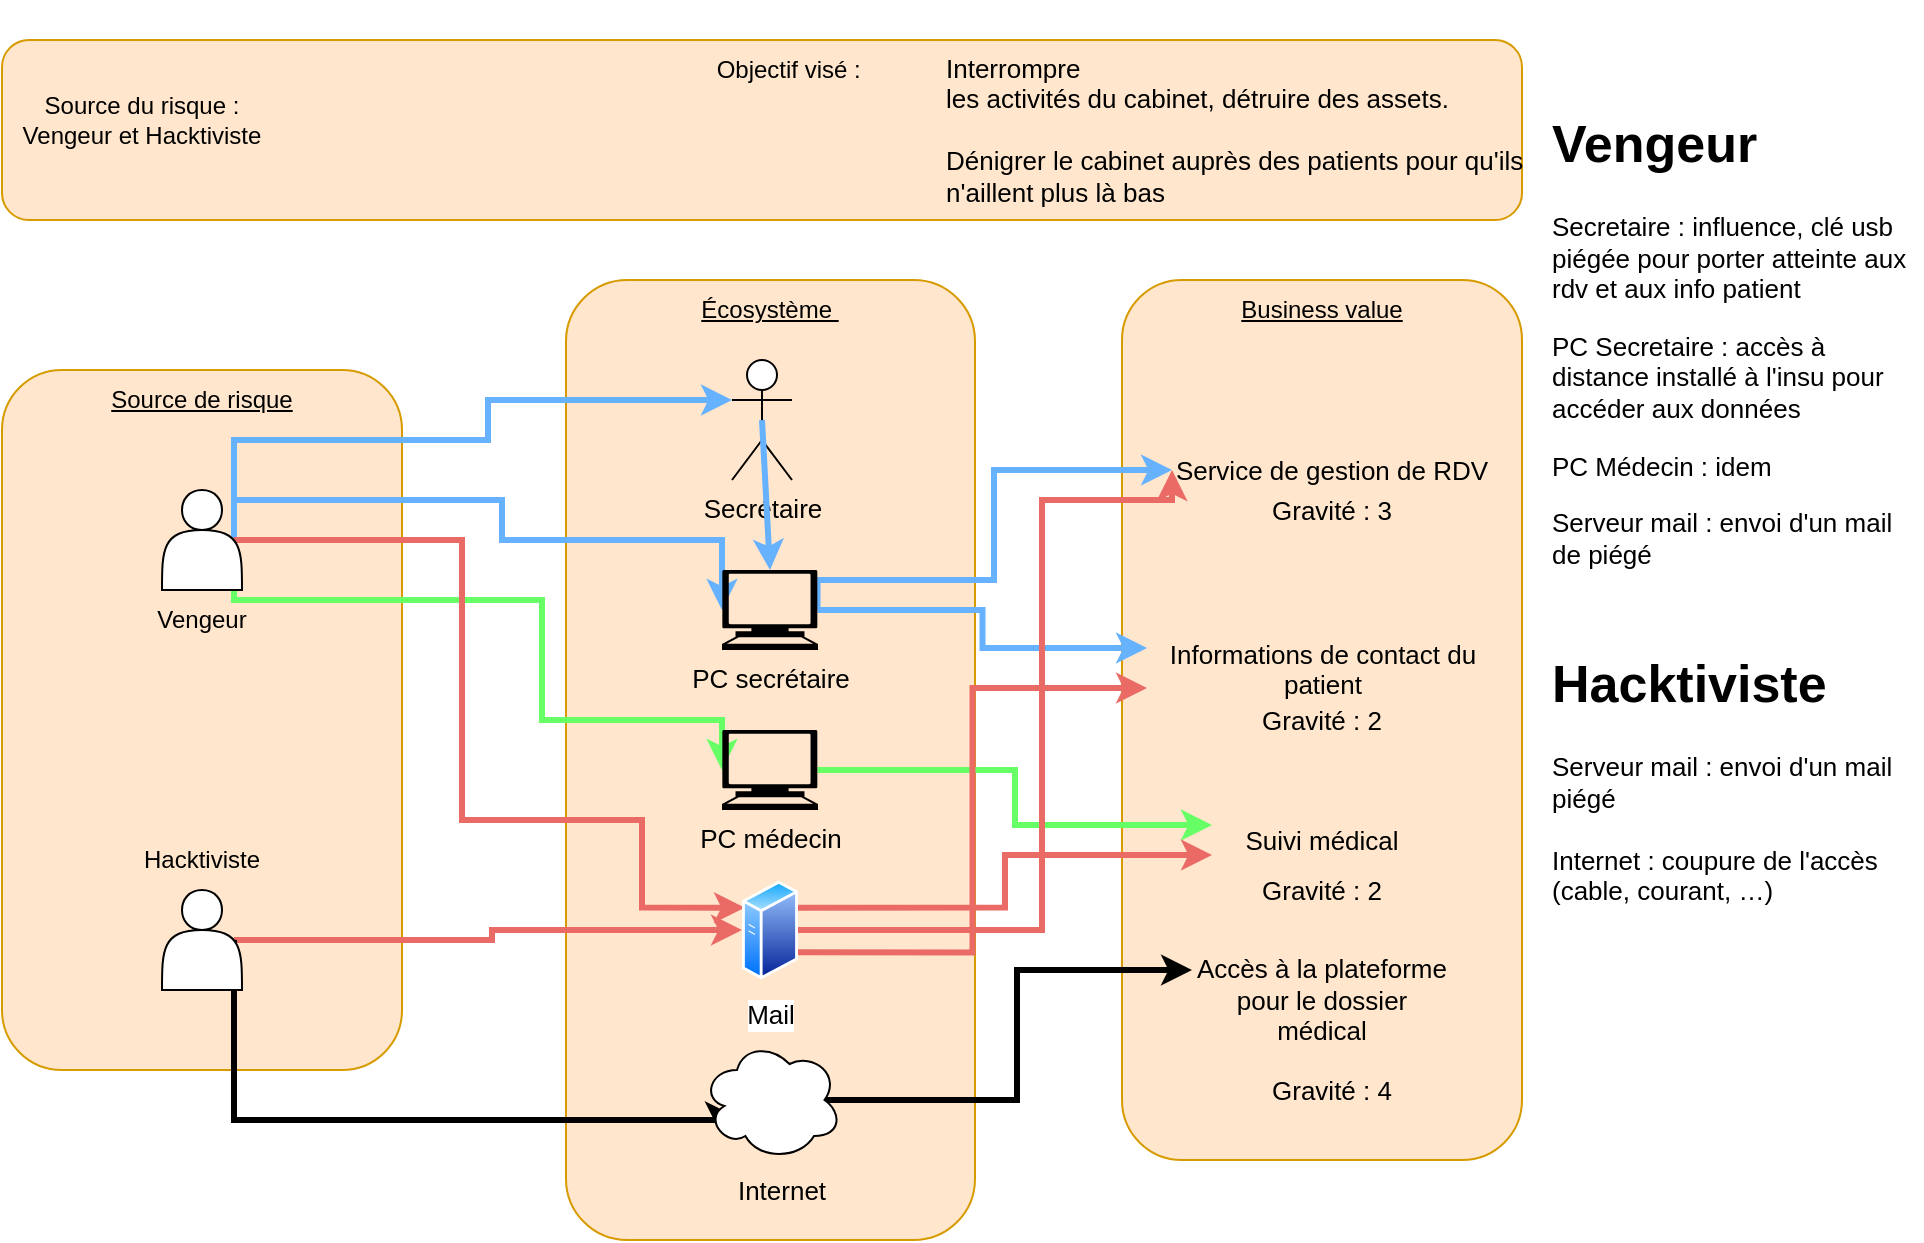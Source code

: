 <mxfile version="20.3.0" type="device" pages="2"><diagram id="PfySlnUj6gx4bi3QkvsT" name="Vengeur et Hacktiviste"><mxGraphModel dx="1096" dy="836" grid="1" gridSize="10" guides="1" tooltips="1" connect="1" arrows="1" fold="1" page="1" pageScale="1" pageWidth="1169" pageHeight="827" math="0" shadow="0"><root><mxCell id="0"/><mxCell id="1" parent="0"/><mxCell id="tkLXj6Z-n3Qx_3w-tB6V-2" value="" style="rounded=1;whiteSpace=wrap;html=1;fillColor=#ffe6cc;strokeColor=#d79b00;" vertex="1" parent="1"><mxGeometry x="200" y="245" width="200" height="350" as="geometry"/></mxCell><mxCell id="tkLXj6Z-n3Qx_3w-tB6V-3" value="" style="rounded=1;whiteSpace=wrap;html=1;fillColor=#ffe6cc;strokeColor=#d79b00;" vertex="1" parent="1"><mxGeometry x="760" y="200" width="200" height="440" as="geometry"/></mxCell><mxCell id="tkLXj6Z-n3Qx_3w-tB6V-4" value="" style="rounded=1;whiteSpace=wrap;html=1;fillColor=#ffe6cc;strokeColor=#d79b00;" vertex="1" parent="1"><mxGeometry x="482" y="200" width="204.5" height="480" as="geometry"/></mxCell><mxCell id="tkLXj6Z-n3Qx_3w-tB6V-5" value="" style="rounded=1;whiteSpace=wrap;html=1;fillColor=#ffe6cc;strokeColor=#d79b00;" vertex="1" parent="1"><mxGeometry x="200" y="80" width="760" height="90" as="geometry"/></mxCell><mxCell id="tkLXj6Z-n3Qx_3w-tB6V-7" value="Source du risque : Vengeur et Hacktiviste" style="text;html=1;strokeColor=none;fillColor=none;align=center;verticalAlign=middle;whiteSpace=wrap;rounded=0;" vertex="1" parent="1"><mxGeometry x="200" y="80" width="140" height="80" as="geometry"/></mxCell><mxCell id="tkLXj6Z-n3Qx_3w-tB6V-9" value="&lt;u&gt;Source de risque&lt;/u&gt;" style="text;html=1;strokeColor=none;fillColor=none;align=center;verticalAlign=middle;whiteSpace=wrap;rounded=0;" vertex="1" parent="1"><mxGeometry x="230" y="245" width="140" height="30" as="geometry"/></mxCell><mxCell id="tkLXj6Z-n3Qx_3w-tB6V-11" value="&lt;u&gt;Écosystème&amp;nbsp;&lt;/u&gt;" style="text;html=1;strokeColor=none;fillColor=none;align=center;verticalAlign=middle;whiteSpace=wrap;rounded=0;" vertex="1" parent="1"><mxGeometry x="514.25" y="200" width="140" height="30" as="geometry"/></mxCell><mxCell id="tkLXj6Z-n3Qx_3w-tB6V-12" value="&lt;u&gt;Business value&lt;/u&gt;" style="text;html=1;strokeColor=none;fillColor=none;align=center;verticalAlign=middle;whiteSpace=wrap;rounded=0;" vertex="1" parent="1"><mxGeometry x="790" y="200" width="140" height="30" as="geometry"/></mxCell><mxCell id="aTzKheyyef3p5ajYHmOv-26" style="edgeStyle=orthogonalEdgeStyle;rounded=0;orthogonalLoop=1;jettySize=auto;html=1;exitX=0.9;exitY=0.5;exitDx=0;exitDy=0;exitPerimeter=0;entryX=0;entryY=0.5;entryDx=0;entryDy=0;entryPerimeter=0;fontFamily=Helvetica;fontSize=13;strokeColor=#66B2FF;strokeWidth=3;" edge="1" parent="1" source="aTzKheyyef3p5ajYHmOv-1" target="aTzKheyyef3p5ajYHmOv-14"><mxGeometry relative="1" as="geometry"><Array as="points"><mxPoint x="316" y="310"/><mxPoint x="450" y="310"/><mxPoint x="450" y="330"/><mxPoint x="560" y="330"/></Array></mxGeometry></mxCell><mxCell id="aTzKheyyef3p5ajYHmOv-27" style="edgeStyle=orthogonalEdgeStyle;rounded=0;orthogonalLoop=1;jettySize=auto;html=1;exitX=0.9;exitY=0.5;exitDx=0;exitDy=0;exitPerimeter=0;entryX=0;entryY=0.333;entryDx=0;entryDy=0;entryPerimeter=0;fontFamily=Helvetica;fontSize=13;strokeWidth=3;strokeColor=#66B2FF;" edge="1" parent="1" source="aTzKheyyef3p5ajYHmOv-1" target="aTzKheyyef3p5ajYHmOv-8"><mxGeometry relative="1" as="geometry"><Array as="points"><mxPoint x="316" y="280"/><mxPoint x="443" y="280"/><mxPoint x="443" y="260"/></Array></mxGeometry></mxCell><mxCell id="aTzKheyyef3p5ajYHmOv-28" style="edgeStyle=orthogonalEdgeStyle;rounded=0;orthogonalLoop=1;jettySize=auto;html=1;exitX=0.9;exitY=0.5;exitDx=0;exitDy=0;exitPerimeter=0;entryX=0;entryY=0.5;entryDx=0;entryDy=0;entryPerimeter=0;fontFamily=Helvetica;fontSize=13;strokeWidth=3;strokeColor=#66FF66;" edge="1" parent="1" source="aTzKheyyef3p5ajYHmOv-1" target="aTzKheyyef3p5ajYHmOv-15"><mxGeometry relative="1" as="geometry"><Array as="points"><mxPoint x="316" y="360"/><mxPoint x="470" y="360"/><mxPoint x="470" y="420"/><mxPoint x="560" y="420"/></Array></mxGeometry></mxCell><mxCell id="aTzKheyyef3p5ajYHmOv-38" style="edgeStyle=orthogonalEdgeStyle;rounded=0;orthogonalLoop=1;jettySize=auto;html=1;exitX=0.9;exitY=0.5;exitDx=0;exitDy=0;exitPerimeter=0;entryX=0;entryY=0.25;entryDx=0;entryDy=0;strokeColor=#EA6B66;strokeWidth=3;fontFamily=Helvetica;fontSize=13;" edge="1" parent="1" source="aTzKheyyef3p5ajYHmOv-1" target="aTzKheyyef3p5ajYHmOv-16"><mxGeometry relative="1" as="geometry"><Array as="points"><mxPoint x="430" y="330"/><mxPoint x="430" y="470"/><mxPoint x="520" y="470"/><mxPoint x="520" y="514"/></Array></mxGeometry></mxCell><mxCell id="aTzKheyyef3p5ajYHmOv-1" value="" style="shape=actor;whiteSpace=wrap;html=1;" vertex="1" parent="1"><mxGeometry x="280" y="305" width="40" height="50" as="geometry"/></mxCell><mxCell id="aTzKheyyef3p5ajYHmOv-30" style="edgeStyle=orthogonalEdgeStyle;rounded=0;orthogonalLoop=1;jettySize=auto;html=1;exitX=0.9;exitY=0.5;exitDx=0;exitDy=0;exitPerimeter=0;entryX=0;entryY=0.5;entryDx=0;entryDy=0;fontFamily=Helvetica;fontSize=13;strokeWidth=3;strokeColor=#EA6B66;" edge="1" parent="1" source="aTzKheyyef3p5ajYHmOv-2" target="aTzKheyyef3p5ajYHmOv-16"><mxGeometry relative="1" as="geometry"/></mxCell><mxCell id="aTzKheyyef3p5ajYHmOv-36" style="edgeStyle=orthogonalEdgeStyle;rounded=0;orthogonalLoop=1;jettySize=auto;html=1;exitX=0.9;exitY=0.5;exitDx=0;exitDy=0;exitPerimeter=0;entryX=0.13;entryY=0.77;entryDx=0;entryDy=0;entryPerimeter=0;fontFamily=Helvetica;fontSize=13;strokeWidth=3;" edge="1" parent="1" source="aTzKheyyef3p5ajYHmOv-2" target="aTzKheyyef3p5ajYHmOv-17"><mxGeometry relative="1" as="geometry"><Array as="points"><mxPoint x="316" y="620"/><mxPoint x="559" y="620"/></Array></mxGeometry></mxCell><mxCell id="aTzKheyyef3p5ajYHmOv-2" value="" style="shape=actor;whiteSpace=wrap;html=1;" vertex="1" parent="1"><mxGeometry x="280" y="505" width="40" height="50" as="geometry"/></mxCell><mxCell id="aTzKheyyef3p5ajYHmOv-3" value="Vengeur" style="text;html=1;strokeColor=none;fillColor=none;align=center;verticalAlign=middle;whiteSpace=wrap;rounded=0;" vertex="1" parent="1"><mxGeometry x="270" y="355" width="60" height="30" as="geometry"/></mxCell><mxCell id="aTzKheyyef3p5ajYHmOv-4" value="Hacktiviste" style="text;html=1;strokeColor=none;fillColor=none;align=center;verticalAlign=middle;whiteSpace=wrap;rounded=0;" vertex="1" parent="1"><mxGeometry x="270" y="475" width="60" height="30" as="geometry"/></mxCell><mxCell id="aTzKheyyef3p5ajYHmOv-5" value="Objectif visé :&amp;nbsp;" style="text;html=1;strokeColor=none;fillColor=none;align=center;verticalAlign=middle;whiteSpace=wrap;rounded=0;fontFamily=Helvetica;" vertex="1" parent="1"><mxGeometry x="540" y="80" width="110" height="30" as="geometry"/></mxCell><mxCell id="aTzKheyyef3p5ajYHmOv-6" value="&lt;font style=&quot;font-size: 13px;&quot;&gt;&lt;span style=&quot;background-color: initial;&quot;&gt;Interrompre&lt;/span&gt;&lt;br&gt;&lt;/font&gt;&lt;p style=&quot;margin-top: 0pt; margin-bottom: 0pt; margin-left: 0in; direction: ltr; unicode-bidi: embed; vertical-align: middle; word-break: normal; font-size: 13px;&quot;&gt;&lt;font style=&quot;font-size: 13px;&quot;&gt;les activités du cabinet, détruire des assets.&lt;br&gt;&lt;br&gt;Dénigrer le cabinet auprès des patients pour qu'ils n'aillent plus là bas&lt;/font&gt;&lt;/p&gt;" style="text;html=1;strokeColor=none;fillColor=none;align=left;verticalAlign=middle;whiteSpace=wrap;rounded=0;fontFamily=Helvetica;" vertex="1" parent="1"><mxGeometry x="670" y="60" width="330" height="130" as="geometry"/></mxCell><mxCell id="aTzKheyyef3p5ajYHmOv-8" value="Secrétaire" style="shape=umlActor;verticalLabelPosition=bottom;verticalAlign=top;html=1;outlineConnect=0;fontFamily=Helvetica;fontSize=13;" vertex="1" parent="1"><mxGeometry x="565" y="240" width="30" height="60" as="geometry"/></mxCell><mxCell id="aTzKheyyef3p5ajYHmOv-10" value="&lt;p style=&quot;line-height: normal; margin: 0pt 0in; text-indent: 0in; direction: ltr; unicode-bidi: embed; vertical-align: middle; word-break: normal; font-size: 13px;&quot;&gt;Service de gestion de RDV&lt;/p&gt;" style="text;html=1;strokeColor=none;fillColor=none;align=center;verticalAlign=middle;whiteSpace=wrap;rounded=0;fontFamily=Helvetica;fontSize=13;" vertex="1" parent="1"><mxGeometry x="785" y="280" width="160" height="30" as="geometry"/></mxCell><mxCell id="aTzKheyyef3p5ajYHmOv-11" value="&lt;p style=&quot;line-height: normal; margin: 0pt 0in; text-indent: 0in; direction: ltr; unicode-bidi: embed; vertical-align: middle; word-break: normal; font-size: 13px;&quot;&gt;Informations de contact du patient&lt;br style=&quot;font-size: 13px;&quot;&gt;&lt;/p&gt;" style="text;html=1;strokeColor=none;fillColor=none;align=center;verticalAlign=middle;whiteSpace=wrap;rounded=0;fontFamily=Helvetica;fontSize=13;" vertex="1" parent="1"><mxGeometry x="772.5" y="374" width="175" height="40" as="geometry"/></mxCell><mxCell id="aTzKheyyef3p5ajYHmOv-12" value="Accès à la plateforme pour le dossier&lt;br style=&quot;font-size: 13px;&quot;&gt;médical" style="text;html=1;strokeColor=none;fillColor=none;align=center;verticalAlign=middle;whiteSpace=wrap;rounded=0;fontFamily=Helvetica;fontSize=13;" vertex="1" parent="1"><mxGeometry x="795" y="530" width="130" height="60" as="geometry"/></mxCell><mxCell id="aTzKheyyef3p5ajYHmOv-13" value="&lt;p style=&quot;line-height: normal; margin: 0pt 0in; text-indent: 0in; direction: ltr; unicode-bidi: embed; vertical-align: middle; word-break: normal; font-size: 13px;&quot;&gt;Suivi médical&lt;/p&gt;" style="text;html=1;strokeColor=none;fillColor=none;align=center;verticalAlign=middle;whiteSpace=wrap;rounded=0;fontFamily=Helvetica;fontSize=13;" vertex="1" parent="1"><mxGeometry x="805" y="465" width="110" height="30" as="geometry"/></mxCell><mxCell id="aTzKheyyef3p5ajYHmOv-23" style="edgeStyle=orthogonalEdgeStyle;rounded=0;orthogonalLoop=1;jettySize=auto;html=1;exitX=0.995;exitY=0.5;exitDx=0;exitDy=0;exitPerimeter=0;entryX=0;entryY=0.5;entryDx=0;entryDy=0;fontFamily=Helvetica;fontSize=13;strokeWidth=3;strokeColor=#66B2FF;" edge="1" parent="1" source="aTzKheyyef3p5ajYHmOv-14" target="aTzKheyyef3p5ajYHmOv-10"><mxGeometry relative="1" as="geometry"><Array as="points"><mxPoint x="608" y="350"/><mxPoint x="696" y="350"/><mxPoint x="696" y="295"/></Array></mxGeometry></mxCell><mxCell id="aTzKheyyef3p5ajYHmOv-37" style="edgeStyle=orthogonalEdgeStyle;rounded=0;orthogonalLoop=1;jettySize=auto;html=1;exitX=0.995;exitY=0.5;exitDx=0;exitDy=0;exitPerimeter=0;entryX=0;entryY=0.25;entryDx=0;entryDy=0;strokeColor=#66B2FF;strokeWidth=3;fontFamily=Helvetica;fontSize=13;" edge="1" parent="1" source="aTzKheyyef3p5ajYHmOv-14" target="aTzKheyyef3p5ajYHmOv-11"><mxGeometry relative="1" as="geometry"/></mxCell><mxCell id="aTzKheyyef3p5ajYHmOv-14" value="PC secrétaire" style="shape=mxgraph.signs.tech.computer;html=1;pointerEvents=1;fillColor=#000000;strokeColor=none;verticalLabelPosition=bottom;verticalAlign=top;align=center;fontFamily=Helvetica;fontSize=13;" vertex="1" parent="1"><mxGeometry x="560" y="345" width="48" height="40" as="geometry"/></mxCell><mxCell id="aTzKheyyef3p5ajYHmOv-29" style="edgeStyle=orthogonalEdgeStyle;rounded=0;orthogonalLoop=1;jettySize=auto;html=1;exitX=0.995;exitY=0.5;exitDx=0;exitDy=0;exitPerimeter=0;entryX=0;entryY=0.25;entryDx=0;entryDy=0;fontFamily=Helvetica;fontSize=13;strokeColor=#66FF66;strokeWidth=3;" edge="1" parent="1" source="aTzKheyyef3p5ajYHmOv-15" target="aTzKheyyef3p5ajYHmOv-13"><mxGeometry relative="1" as="geometry"/></mxCell><mxCell id="aTzKheyyef3p5ajYHmOv-15" value="PC médecin" style="shape=mxgraph.signs.tech.computer;html=1;pointerEvents=1;fillColor=#000000;strokeColor=none;verticalLabelPosition=bottom;verticalAlign=top;align=center;fontFamily=Helvetica;fontSize=13;" vertex="1" parent="1"><mxGeometry x="560" y="425" width="48" height="40" as="geometry"/></mxCell><mxCell id="aTzKheyyef3p5ajYHmOv-31" style="edgeStyle=orthogonalEdgeStyle;rounded=0;orthogonalLoop=1;jettySize=auto;html=1;exitX=1;exitY=0.5;exitDx=0;exitDy=0;entryX=0;entryY=0.5;entryDx=0;entryDy=0;fontFamily=Helvetica;fontSize=13;strokeColor=#EA6B66;strokeWidth=3;" edge="1" parent="1" source="aTzKheyyef3p5ajYHmOv-16" target="aTzKheyyef3p5ajYHmOv-10"><mxGeometry relative="1" as="geometry"><Array as="points"><mxPoint x="720" y="525"/><mxPoint x="720" y="310"/><mxPoint x="785" y="310"/></Array></mxGeometry></mxCell><mxCell id="aTzKheyyef3p5ajYHmOv-32" style="edgeStyle=orthogonalEdgeStyle;rounded=0;orthogonalLoop=1;jettySize=auto;html=1;exitX=1;exitY=0.75;exitDx=0;exitDy=0;entryX=0;entryY=0.75;entryDx=0;entryDy=0;fontFamily=Helvetica;fontSize=13;strokeWidth=3;strokeColor=#EA6B66;" edge="1" parent="1" source="aTzKheyyef3p5ajYHmOv-16" target="aTzKheyyef3p5ajYHmOv-11"><mxGeometry relative="1" as="geometry"/></mxCell><mxCell id="aTzKheyyef3p5ajYHmOv-33" style="edgeStyle=orthogonalEdgeStyle;rounded=0;orthogonalLoop=1;jettySize=auto;html=1;exitX=1;exitY=0.25;exitDx=0;exitDy=0;entryX=0;entryY=0.75;entryDx=0;entryDy=0;fontFamily=Helvetica;fontSize=13;strokeColor=#EA6B66;strokeWidth=3;" edge="1" parent="1" source="aTzKheyyef3p5ajYHmOv-16" target="aTzKheyyef3p5ajYHmOv-13"><mxGeometry relative="1" as="geometry"/></mxCell><mxCell id="aTzKheyyef3p5ajYHmOv-16" value="Mail" style="aspect=fixed;perimeter=ellipsePerimeter;html=1;align=center;shadow=0;dashed=0;spacingTop=3;image;image=img/lib/active_directory/generic_server.svg;fontFamily=Helvetica;fontSize=13;" vertex="1" parent="1"><mxGeometry x="570" y="500" width="28.0" height="50" as="geometry"/></mxCell><mxCell id="aTzKheyyef3p5ajYHmOv-35" style="edgeStyle=orthogonalEdgeStyle;rounded=0;orthogonalLoop=1;jettySize=auto;html=1;exitX=0.875;exitY=0.5;exitDx=0;exitDy=0;exitPerimeter=0;entryX=0;entryY=0.25;entryDx=0;entryDy=0;fontFamily=Helvetica;fontSize=13;strokeWidth=3;" edge="1" parent="1" source="aTzKheyyef3p5ajYHmOv-17" target="aTzKheyyef3p5ajYHmOv-12"><mxGeometry relative="1" as="geometry"/></mxCell><mxCell id="aTzKheyyef3p5ajYHmOv-17" value="" style="ellipse;shape=cloud;whiteSpace=wrap;html=1;fontFamily=Helvetica;fontSize=13;" vertex="1" parent="1"><mxGeometry x="550" y="580" width="70" height="60" as="geometry"/></mxCell><mxCell id="aTzKheyyef3p5ajYHmOv-18" value="Internet" style="text;html=1;strokeColor=none;fillColor=none;align=center;verticalAlign=middle;whiteSpace=wrap;rounded=0;fontFamily=Helvetica;fontSize=13;" vertex="1" parent="1"><mxGeometry x="560" y="640" width="60" height="30" as="geometry"/></mxCell><mxCell id="aTzKheyyef3p5ajYHmOv-22" value="" style="endArrow=classic;html=1;rounded=0;fontFamily=Helvetica;fontSize=13;exitX=0.5;exitY=0.5;exitDx=0;exitDy=0;exitPerimeter=0;entryX=0.5;entryY=0;entryDx=0;entryDy=0;entryPerimeter=0;strokeWidth=3;strokeColor=#66B2FF;" edge="1" parent="1" source="aTzKheyyef3p5ajYHmOv-8" target="aTzKheyyef3p5ajYHmOv-14"><mxGeometry width="50" height="50" relative="1" as="geometry"><mxPoint x="326.0" y="320" as="sourcePoint"/><mxPoint x="590" y="280" as="targetPoint"/></mxGeometry></mxCell><mxCell id="aTzKheyyef3p5ajYHmOv-39" value="&lt;h1&gt;Vengeur&lt;/h1&gt;&lt;p&gt;Secretaire : influence, clé usb piégée pour porter atteinte aux rdv et aux info patient&lt;/p&gt;&lt;p&gt;PC Secretaire : accès à distance installé à l'insu pour accéder aux données&lt;/p&gt;&lt;p&gt;PC Médecin : idem&amp;nbsp;&lt;/p&gt;&lt;p&gt;Serveur mail : envoi d'un mail de piégé&lt;/p&gt;" style="text;html=1;strokeColor=none;fillColor=none;spacing=5;spacingTop=-20;whiteSpace=wrap;overflow=hidden;rounded=0;fontFamily=Helvetica;fontSize=13;" vertex="1" parent="1"><mxGeometry x="970" y="110" width="190" height="250" as="geometry"/></mxCell><mxCell id="aTzKheyyef3p5ajYHmOv-40" value="&lt;h1&gt;Hacktiviste&lt;/h1&gt;&lt;div&gt;Serveur mail : envoi d'un mail piégé&lt;/div&gt;&lt;div&gt;&lt;br&gt;&lt;/div&gt;&lt;div&gt;Internet : coupure de l'accès (cable, courant, …)&lt;/div&gt;" style="text;html=1;strokeColor=none;fillColor=none;spacing=5;spacingTop=-20;whiteSpace=wrap;overflow=hidden;rounded=0;fontFamily=Helvetica;fontSize=13;" vertex="1" parent="1"><mxGeometry x="970" y="380" width="190" height="140" as="geometry"/></mxCell><mxCell id="zeN1F4QvoGsvEeycESMc-5" value="Gravité : 4" style="text;html=1;strokeColor=none;fillColor=none;align=center;verticalAlign=middle;whiteSpace=wrap;rounded=0;fontFamily=Helvetica;fontSize=13;" vertex="1" parent="1"><mxGeometry x="825" y="590" width="80" height="30" as="geometry"/></mxCell><mxCell id="zeN1F4QvoGsvEeycESMc-6" value="Gravité : 2" style="text;html=1;strokeColor=none;fillColor=none;align=center;verticalAlign=middle;whiteSpace=wrap;rounded=0;fontFamily=Helvetica;fontSize=13;" vertex="1" parent="1"><mxGeometry x="820" y="490" width="80" height="30" as="geometry"/></mxCell><mxCell id="zeN1F4QvoGsvEeycESMc-7" value="Gravité : 2" style="text;html=1;strokeColor=none;fillColor=none;align=center;verticalAlign=middle;whiteSpace=wrap;rounded=0;fontFamily=Helvetica;fontSize=13;" vertex="1" parent="1"><mxGeometry x="820" y="405" width="80" height="30" as="geometry"/></mxCell><mxCell id="zeN1F4QvoGsvEeycESMc-8" value="Gravité : 3" style="text;html=1;strokeColor=none;fillColor=none;align=center;verticalAlign=middle;whiteSpace=wrap;rounded=0;fontFamily=Helvetica;fontSize=13;" vertex="1" parent="1"><mxGeometry x="825" y="300" width="80" height="30" as="geometry"/></mxCell></root></mxGraphModel></diagram><diagram id="zaEOV1iJwIykY3Apvshh" name="Amateur, C O, Concurrent"><mxGraphModel dx="1096" dy="836" grid="1" gridSize="10" guides="1" tooltips="1" connect="1" arrows="1" fold="1" page="1" pageScale="1" pageWidth="1169" pageHeight="827" math="0" shadow="0"><root><mxCell id="0"/><mxCell id="1" parent="0"/><mxCell id="7TEPK1eqGT5xEqylu_y9-1" value="" style="rounded=1;whiteSpace=wrap;html=1;fillColor=#ffe6cc;strokeColor=#d79b00;" vertex="1" parent="1"><mxGeometry x="200" y="200" width="200" height="480" as="geometry"/></mxCell><mxCell id="7TEPK1eqGT5xEqylu_y9-2" value="" style="rounded=1;whiteSpace=wrap;html=1;fillColor=#ffe6cc;strokeColor=#d79b00;" vertex="1" parent="1"><mxGeometry x="760" y="200" width="200" height="480" as="geometry"/></mxCell><mxCell id="7TEPK1eqGT5xEqylu_y9-3" value="" style="rounded=1;whiteSpace=wrap;html=1;fillColor=#ffe6cc;strokeColor=#d79b00;" vertex="1" parent="1"><mxGeometry x="482" y="200" width="204.5" height="520" as="geometry"/></mxCell><mxCell id="7TEPK1eqGT5xEqylu_y9-4" value="" style="rounded=1;whiteSpace=wrap;html=1;fillColor=#ffe6cc;strokeColor=#d79b00;" vertex="1" parent="1"><mxGeometry x="200" y="80" width="760" height="90" as="geometry"/></mxCell><mxCell id="7TEPK1eqGT5xEqylu_y9-5" value="Source du risque :&amp;nbsp;&lt;br&gt;Amateur, crime organisé, concurrent" style="text;html=1;strokeColor=none;fillColor=none;align=center;verticalAlign=middle;whiteSpace=wrap;rounded=0;" vertex="1" parent="1"><mxGeometry x="210" y="85" width="140" height="80" as="geometry"/></mxCell><mxCell id="7TEPK1eqGT5xEqylu_y9-6" value="Objectif visé : Vol d'informations dans le but de revendre ou de voler des clients" style="text;html=1;strokeColor=none;fillColor=none;align=center;verticalAlign=middle;whiteSpace=wrap;rounded=0;" vertex="1" parent="1"><mxGeometry x="780" y="85" width="140" height="80" as="geometry"/></mxCell><mxCell id="7TEPK1eqGT5xEqylu_y9-7" value="&lt;u&gt;Source de risque&lt;/u&gt;" style="text;html=1;strokeColor=none;fillColor=none;align=center;verticalAlign=middle;whiteSpace=wrap;rounded=0;" vertex="1" parent="1"><mxGeometry x="230" y="200" width="140" height="30" as="geometry"/></mxCell><mxCell id="7TEPK1eqGT5xEqylu_y9-8" value="&lt;u&gt;Écosystème&amp;nbsp;&lt;/u&gt;" style="text;html=1;strokeColor=none;fillColor=none;align=center;verticalAlign=middle;whiteSpace=wrap;rounded=0;" vertex="1" parent="1"><mxGeometry x="514.25" y="200" width="140" height="30" as="geometry"/></mxCell><mxCell id="7TEPK1eqGT5xEqylu_y9-9" value="&lt;u&gt;Business value&lt;/u&gt;" style="text;html=1;strokeColor=none;fillColor=none;align=center;verticalAlign=middle;whiteSpace=wrap;rounded=0;" vertex="1" parent="1"><mxGeometry x="790" y="200" width="140" height="30" as="geometry"/></mxCell><mxCell id="KQVqzb-BU2gqwT7n3Axs-2" style="edgeStyle=orthogonalEdgeStyle;rounded=0;orthogonalLoop=1;jettySize=auto;html=1;exitX=0.75;exitY=0.25;exitDx=0;exitDy=0;entryX=0;entryY=0.5;entryDx=0;entryDy=0;entryPerimeter=0;strokeColor=#66B2FF;strokeWidth=3;fontFamily=Helvetica;fontSize=13;exitPerimeter=0;" edge="1" parent="1" source="nEmszznXS_3JldY95l7u-1" target="-Mf_bIoeuL-_g-Jm67sf-1"><mxGeometry relative="1" as="geometry"/></mxCell><mxCell id="KQVqzb-BU2gqwT7n3Axs-3" style="edgeStyle=orthogonalEdgeStyle;rounded=0;orthogonalLoop=1;jettySize=auto;html=1;exitX=1;exitY=0.75;exitDx=0;exitDy=0;entryX=0;entryY=0.25;entryDx=0;entryDy=0;strokeColor=#9933FF;strokeWidth=3;fontFamily=Helvetica;fontSize=13;" edge="1" parent="1" source="nEmszznXS_3JldY95l7u-1" target="KQVqzb-BU2gqwT7n3Axs-1"><mxGeometry relative="1" as="geometry"><Array as="points"><mxPoint x="320" y="320"/><mxPoint x="440" y="320"/><mxPoint x="440" y="634"/></Array></mxGeometry></mxCell><mxCell id="KQVqzb-BU2gqwT7n3Axs-4" style="edgeStyle=orthogonalEdgeStyle;rounded=0;orthogonalLoop=1;jettySize=auto;html=1;exitX=0.9;exitY=0.5;exitDx=0;exitDy=0;exitPerimeter=0;entryX=0.007;entryY=0.007;entryDx=0;entryDy=0;entryPerimeter=0;strokeColor=#EA6B66;strokeWidth=3;fontFamily=Helvetica;fontSize=13;" edge="1" parent="1" source="nEmszznXS_3JldY95l7u-1" target="-Mf_bIoeuL-_g-Jm67sf-2"><mxGeometry relative="1" as="geometry"><Array as="points"><mxPoint x="316" y="340"/></Array></mxGeometry></mxCell><mxCell id="nEmszznXS_3JldY95l7u-1" value="" style="shape=actor;whiteSpace=wrap;html=1;" vertex="1" parent="1"><mxGeometry x="280" y="280" width="40" height="50" as="geometry"/></mxCell><mxCell id="KQVqzb-BU2gqwT7n3Axs-9" style="edgeStyle=orthogonalEdgeStyle;rounded=0;orthogonalLoop=1;jettySize=auto;html=1;exitX=0.75;exitY=0.25;exitDx=0;exitDy=0;exitPerimeter=0;entryX=0;entryY=1;entryDx=0;entryDy=0;entryPerimeter=0;strokeColor=#66B2FF;strokeWidth=3;fontFamily=Helvetica;fontSize=13;" edge="1" parent="1" source="nEmszznXS_3JldY95l7u-2" target="-Mf_bIoeuL-_g-Jm67sf-1"><mxGeometry relative="1" as="geometry"><Array as="points"><mxPoint x="470" y="428"/><mxPoint x="470" y="280"/></Array></mxGeometry></mxCell><mxCell id="KQVqzb-BU2gqwT7n3Axs-10" style="edgeStyle=orthogonalEdgeStyle;rounded=0;orthogonalLoop=1;jettySize=auto;html=1;exitX=0.9;exitY=0.5;exitDx=0;exitDy=0;exitPerimeter=0;entryX=0;entryY=0.5;entryDx=0;entryDy=0;entryPerimeter=0;strokeColor=#EA6B66;strokeWidth=3;fontFamily=Helvetica;fontSize=13;" edge="1" parent="1" source="nEmszznXS_3JldY95l7u-2" target="-Mf_bIoeuL-_g-Jm67sf-2"><mxGeometry relative="1" as="geometry"><Array as="points"><mxPoint x="420" y="440"/><mxPoint x="420" y="360"/></Array></mxGeometry></mxCell><mxCell id="KQVqzb-BU2gqwT7n3Axs-11" style="edgeStyle=orthogonalEdgeStyle;rounded=0;orthogonalLoop=1;jettySize=auto;html=1;exitX=1;exitY=0.75;exitDx=0;exitDy=0;entryX=0;entryY=0.5;entryDx=0;entryDy=0;strokeColor=#9933FF;strokeWidth=3;fontFamily=Helvetica;fontSize=13;" edge="1" parent="1" source="nEmszznXS_3JldY95l7u-2" target="KQVqzb-BU2gqwT7n3Axs-1"><mxGeometry relative="1" as="geometry"><Array as="points"><mxPoint x="420" y="452"/><mxPoint x="420" y="645"/></Array></mxGeometry></mxCell><mxCell id="KQVqzb-BU2gqwT7n3Axs-14" style="edgeStyle=orthogonalEdgeStyle;rounded=0;orthogonalLoop=1;jettySize=auto;html=1;exitX=0.75;exitY=1;exitDx=0;exitDy=0;entryX=0;entryY=0.333;entryDx=0;entryDy=0;entryPerimeter=0;strokeColor=#00CCCC;strokeWidth=3;fontFamily=Helvetica;fontSize=13;" edge="1" parent="1" source="nEmszznXS_3JldY95l7u-2" target="-Mf_bIoeuL-_g-Jm67sf-3"><mxGeometry relative="1" as="geometry"><Array as="points"><mxPoint x="460" y="465"/><mxPoint x="460" y="550"/></Array></mxGeometry></mxCell><mxCell id="nEmszznXS_3JldY95l7u-2" value="" style="shape=actor;whiteSpace=wrap;html=1;" vertex="1" parent="1"><mxGeometry x="280" y="415" width="40" height="50" as="geometry"/></mxCell><mxCell id="nEmszznXS_3JldY95l7u-3" value="Amateur" style="text;html=1;strokeColor=none;fillColor=none;align=center;verticalAlign=middle;whiteSpace=wrap;rounded=0;" vertex="1" parent="1"><mxGeometry x="270" y="330" width="60" height="30" as="geometry"/></mxCell><mxCell id="nEmszznXS_3JldY95l7u-4" value="Crime organisé" style="text;html=1;strokeColor=none;fillColor=none;align=center;verticalAlign=middle;whiteSpace=wrap;rounded=0;" vertex="1" parent="1"><mxGeometry x="270" y="475" width="60" height="30" as="geometry"/></mxCell><mxCell id="KQVqzb-BU2gqwT7n3Axs-13" style="edgeStyle=orthogonalEdgeStyle;rounded=0;orthogonalLoop=1;jettySize=auto;html=1;exitX=0.9;exitY=0.5;exitDx=0;exitDy=0;exitPerimeter=0;entryX=0.5;entryY=0.5;entryDx=0;entryDy=0;entryPerimeter=0;strokeColor=#00CCCC;strokeWidth=3;fontFamily=Helvetica;fontSize=13;" edge="1" parent="1" source="nEmszznXS_3JldY95l7u-5" target="-Mf_bIoeuL-_g-Jm67sf-3"><mxGeometry relative="1" as="geometry"/></mxCell><mxCell id="nEmszznXS_3JldY95l7u-5" value="" style="shape=actor;whiteSpace=wrap;html=1;" vertex="1" parent="1"><mxGeometry x="280" y="550" width="40" height="50" as="geometry"/></mxCell><mxCell id="nEmszznXS_3JldY95l7u-6" value="Concurrent" style="text;html=1;strokeColor=none;fillColor=none;align=center;verticalAlign=middle;whiteSpace=wrap;rounded=0;" vertex="1" parent="1"><mxGeometry x="270" y="600" width="60" height="30" as="geometry"/></mxCell><mxCell id="JSceLlrAzJPPeU-j8Alk-1" value="&lt;p style=&quot;line-height: normal; margin: 0pt 0in; text-indent: 0in; direction: ltr; unicode-bidi: embed; vertical-align: middle; word-break: normal; font-size: 13px;&quot;&gt;Informations de contact du patient&lt;br style=&quot;font-size: 13px;&quot;&gt;&lt;/p&gt;" style="text;html=1;strokeColor=none;fillColor=none;align=center;verticalAlign=middle;whiteSpace=wrap;rounded=0;fontFamily=Helvetica;fontSize=13;" vertex="1" parent="1"><mxGeometry x="772.5" y="280" width="175" height="40" as="geometry"/></mxCell><mxCell id="ot44l85PsHTeCiRcqyfW-4" style="edgeStyle=orthogonalEdgeStyle;rounded=0;orthogonalLoop=1;jettySize=auto;html=1;exitX=0.5;exitY=1;exitDx=0;exitDy=0;entryX=0.5;entryY=0;entryDx=0;entryDy=0;strokeColor=#66FF66;strokeWidth=3;fontFamily=Helvetica;fontSize=13;" edge="1" parent="1" source="jw_VpeFV8-ATwwhwm67Z-1" target="jw_VpeFV8-ATwwhwm67Z-2"><mxGeometry relative="1" as="geometry"/></mxCell><mxCell id="jw_VpeFV8-ATwwhwm67Z-1" value="Dossier médical : identifiants du médecin" style="text;html=1;strokeColor=none;fillColor=none;align=center;verticalAlign=middle;whiteSpace=wrap;rounded=0;fontFamily=Helvetica;fontSize=13;" vertex="1" parent="1"><mxGeometry x="787.5" y="400" width="145" height="60" as="geometry"/></mxCell><mxCell id="jw_VpeFV8-ATwwhwm67Z-2" value="Dossier médical : vol des informations médicales" style="text;html=1;strokeColor=none;fillColor=none;align=center;verticalAlign=middle;whiteSpace=wrap;rounded=0;fontFamily=Helvetica;fontSize=13;" vertex="1" parent="1"><mxGeometry x="787.5" y="520" width="145" height="60" as="geometry"/></mxCell><mxCell id="KQVqzb-BU2gqwT7n3Axs-8" style="edgeStyle=orthogonalEdgeStyle;rounded=0;orthogonalLoop=1;jettySize=auto;html=1;exitX=0.875;exitY=0.5;exitDx=0;exitDy=0;exitPerimeter=0;strokeColor=#66FF66;strokeWidth=3;fontFamily=Helvetica;fontSize=13;" edge="1" parent="1" source="jw_VpeFV8-ATwwhwm67Z-4"><mxGeometry relative="1" as="geometry"><mxPoint x="790" y="535" as="targetPoint"/><Array as="points"><mxPoint x="750" y="458"/><mxPoint x="750" y="535"/></Array></mxGeometry></mxCell><mxCell id="jw_VpeFV8-ATwwhwm67Z-4" value="" style="ellipse;shape=cloud;whiteSpace=wrap;html=1;fontFamily=Helvetica;fontSize=13;" vertex="1" parent="1"><mxGeometry x="542.5" y="430" width="80" height="55" as="geometry"/></mxCell><mxCell id="jw_VpeFV8-ATwwhwm67Z-5" value="Plateforme en ligne" style="text;html=1;strokeColor=none;fillColor=none;align=center;verticalAlign=middle;whiteSpace=wrap;rounded=0;fontFamily=Helvetica;fontSize=13;" vertex="1" parent="1"><mxGeometry x="547.5" y="490" width="75" height="30" as="geometry"/></mxCell><mxCell id="KQVqzb-BU2gqwT7n3Axs-5" style="edgeStyle=orthogonalEdgeStyle;rounded=0;orthogonalLoop=1;jettySize=auto;html=1;exitX=0.99;exitY=0.007;exitDx=0;exitDy=0;exitPerimeter=0;entryX=0;entryY=0.25;entryDx=0;entryDy=0;strokeColor=#66B2FF;strokeWidth=3;fontFamily=Helvetica;fontSize=13;" edge="1" parent="1" source="-Mf_bIoeuL-_g-Jm67sf-1" target="JSceLlrAzJPPeU-j8Alk-1"><mxGeometry relative="1" as="geometry"><Array as="points"><mxPoint x="608" y="270"/><mxPoint x="691" y="270"/><mxPoint x="691" y="290"/></Array></mxGeometry></mxCell><mxCell id="-Mf_bIoeuL-_g-Jm67sf-1" value="PC secrétaire" style="shape=mxgraph.signs.tech.computer;html=1;pointerEvents=1;fillColor=#000000;strokeColor=none;verticalLabelPosition=bottom;verticalAlign=top;align=center;fontFamily=Helvetica;fontSize=13;" vertex="1" parent="1"><mxGeometry x="561" y="240" width="48" height="40" as="geometry"/></mxCell><mxCell id="KQVqzb-BU2gqwT7n3Axs-6" style="edgeStyle=orthogonalEdgeStyle;rounded=0;orthogonalLoop=1;jettySize=auto;html=1;exitX=0.99;exitY=0.007;exitDx=0;exitDy=0;exitPerimeter=0;entryX=0;entryY=0.25;entryDx=0;entryDy=0;strokeColor=#EA6B66;strokeWidth=3;fontFamily=Helvetica;fontSize=13;" edge="1" parent="1" source="-Mf_bIoeuL-_g-Jm67sf-2" target="jw_VpeFV8-ATwwhwm67Z-1"><mxGeometry relative="1" as="geometry"><Array as="points"><mxPoint x="750" y="340"/><mxPoint x="750" y="415"/></Array></mxGeometry></mxCell><mxCell id="KQVqzb-BU2gqwT7n3Axs-7" style="edgeStyle=orthogonalEdgeStyle;rounded=0;orthogonalLoop=1;jettySize=auto;html=1;exitX=0.5;exitY=1;exitDx=0;exitDy=0;exitPerimeter=0;entryX=0.4;entryY=0.1;entryDx=0;entryDy=0;entryPerimeter=0;strokeColor=#66FF66;strokeWidth=3;fontFamily=Helvetica;fontSize=13;" edge="1" parent="1" source="-Mf_bIoeuL-_g-Jm67sf-2" target="jw_VpeFV8-ATwwhwm67Z-4"><mxGeometry relative="1" as="geometry"/></mxCell><mxCell id="-Mf_bIoeuL-_g-Jm67sf-2" value="PC médecin" style="shape=mxgraph.signs.tech.computer;html=1;pointerEvents=1;fillColor=#000000;strokeColor=none;verticalLabelPosition=bottom;verticalAlign=top;align=center;fontFamily=Helvetica;fontSize=13;" vertex="1" parent="1"><mxGeometry x="561" y="340" width="48" height="40" as="geometry"/></mxCell><mxCell id="KQVqzb-BU2gqwT7n3Axs-15" style="edgeStyle=orthogonalEdgeStyle;rounded=0;orthogonalLoop=1;jettySize=auto;html=1;exitX=1;exitY=0.333;exitDx=0;exitDy=0;exitPerimeter=0;entryX=0;entryY=0.75;entryDx=0;entryDy=0;strokeColor=#00CCCC;strokeWidth=3;fontFamily=Helvetica;fontSize=13;" edge="1" parent="1" source="-Mf_bIoeuL-_g-Jm67sf-3" target="JSceLlrAzJPPeU-j8Alk-1"><mxGeometry relative="1" as="geometry"><Array as="points"><mxPoint x="700" y="550"/><mxPoint x="700" y="310"/></Array></mxGeometry></mxCell><mxCell id="-Mf_bIoeuL-_g-Jm67sf-3" value="Secrétaire" style="shape=umlActor;verticalLabelPosition=bottom;verticalAlign=top;html=1;outlineConnect=0;fontFamily=Helvetica;fontSize=13;" vertex="1" parent="1"><mxGeometry x="570" y="530" width="30" height="60" as="geometry"/></mxCell><mxCell id="KQVqzb-BU2gqwT7n3Axs-16" style="edgeStyle=orthogonalEdgeStyle;rounded=0;orthogonalLoop=1;jettySize=auto;html=1;exitX=1;exitY=0.25;exitDx=0;exitDy=0;entryX=0;entryY=0.75;entryDx=0;entryDy=0;strokeColor=#9933FF;strokeWidth=3;fontFamily=Helvetica;fontSize=13;" edge="1" parent="1" source="KQVqzb-BU2gqwT7n3Axs-1" target="jw_VpeFV8-ATwwhwm67Z-1"><mxGeometry relative="1" as="geometry"><Array as="points"><mxPoint x="720" y="634"/><mxPoint x="720" y="445"/></Array></mxGeometry></mxCell><mxCell id="KQVqzb-BU2gqwT7n3Axs-1" value="Mail" style="aspect=fixed;perimeter=ellipsePerimeter;html=1;align=center;shadow=0;dashed=0;spacingTop=3;image;image=img/lib/active_directory/generic_server.svg;fontFamily=Helvetica;fontSize=13;" vertex="1" parent="1"><mxGeometry x="568.5" y="620" width="28.0" height="50" as="geometry"/></mxCell><mxCell id="ot44l85PsHTeCiRcqyfW-1" value="&lt;h1&gt;Amateur&lt;/h1&gt;&lt;p&gt;&lt;span style=&quot;background-color: initial;&quot;&gt;PC Secretaire : accès à distance installé à l'insu pour accéder aux infos et les obtenir pour revendre&lt;/span&gt;&lt;br&gt;&lt;/p&gt;&lt;p&gt;PC Médecin : vol de identifiants pour les revendre ou pour revendre les données médicales obtenues avec les identifiants&lt;/p&gt;&lt;p&gt;Serveur mail : envoi d'un mail de piégé pour obtenir les identifiants du médecin&lt;/p&gt;" style="text;html=1;strokeColor=none;fillColor=none;spacing=5;spacingTop=-20;whiteSpace=wrap;overflow=hidden;rounded=0;fontFamily=Helvetica;fontSize=13;" vertex="1" parent="1"><mxGeometry x="970" y="80" width="190" height="280" as="geometry"/></mxCell><mxCell id="ot44l85PsHTeCiRcqyfW-2" value="&lt;h1&gt;Crime organisé&lt;/h1&gt;&lt;div&gt;Idem que amateur&lt;/div&gt;&lt;div&gt;&lt;br&gt;&lt;/div&gt;&lt;div&gt;Secretaire : menace ou pot de vin pour obtenir ce qu'il veut&lt;/div&gt;" style="text;html=1;strokeColor=none;fillColor=none;spacing=5;spacingTop=-20;whiteSpace=wrap;overflow=hidden;rounded=0;fontFamily=Helvetica;fontSize=13;" vertex="1" parent="1"><mxGeometry x="979" y="380" width="190" height="160" as="geometry"/></mxCell><mxCell id="ot44l85PsHTeCiRcqyfW-3" value="&lt;h1&gt;Concurrent&lt;/h1&gt;&lt;div&gt;Idem&lt;/div&gt;&lt;div&gt;Secretaire : pot de vin&lt;/div&gt;" style="text;html=1;strokeColor=none;fillColor=none;spacing=5;spacingTop=-20;whiteSpace=wrap;overflow=hidden;rounded=0;fontFamily=Helvetica;fontSize=13;" vertex="1" parent="1"><mxGeometry x="970" y="560" width="190" height="140" as="geometry"/></mxCell><mxCell id="NExI6TXL04QnN7P1tydC-1" value="Gravité : 3" style="text;html=1;strokeColor=none;fillColor=none;align=center;verticalAlign=middle;whiteSpace=wrap;rounded=0;fontFamily=Helvetica;fontSize=13;" vertex="1" parent="1"><mxGeometry x="820" y="580" width="80" height="30" as="geometry"/></mxCell><mxCell id="NExI6TXL04QnN7P1tydC-2" value="Gravité : 3" style="text;html=1;strokeColor=none;fillColor=none;align=center;verticalAlign=middle;whiteSpace=wrap;rounded=0;fontFamily=Helvetica;fontSize=13;" vertex="1" parent="1"><mxGeometry x="820" y="435" width="80" height="30" as="geometry"/></mxCell><mxCell id="NExI6TXL04QnN7P1tydC-3" value="Gravité : 4" style="text;html=1;strokeColor=none;fillColor=none;align=center;verticalAlign=middle;whiteSpace=wrap;rounded=0;fontFamily=Helvetica;fontSize=13;" vertex="1" parent="1"><mxGeometry x="820" y="320" width="80" height="30" as="geometry"/></mxCell></root></mxGraphModel></diagram></mxfile>